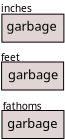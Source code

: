 <?xml version="1.0" encoding="UTF-8"?>
<dia:diagram xmlns:dia="http://www.lysator.liu.se/~alla/dia/">
  <dia:layer name="Background" visible="true" connectable="true" active="true">
    <dia:object type="Standard - Box" version="0" id="O0">
      <dia:attribute name="obj_pos">
        <dia:point val="12.45,2.412"/>
      </dia:attribute>
      <dia:attribute name="obj_bb">
        <dia:rectangle val="12.44,2.402;15.56,3.822"/>
      </dia:attribute>
      <dia:attribute name="elem_corner">
        <dia:point val="12.45,2.412"/>
      </dia:attribute>
      <dia:attribute name="elem_width">
        <dia:real val="3.1"/>
      </dia:attribute>
      <dia:attribute name="elem_height">
        <dia:real val="1.4"/>
      </dia:attribute>
      <dia:attribute name="border_width">
        <dia:real val="0.02"/>
      </dia:attribute>
      <dia:attribute name="inner_color">
        <dia:color val="#e0d4d4ff"/>
      </dia:attribute>
      <dia:attribute name="show_background">
        <dia:boolean val="true"/>
      </dia:attribute>
    </dia:object>
    <dia:object type="Standard - Text" version="1" id="O1">
      <dia:attribute name="obj_pos">
        <dia:point val="12.405,2.3"/>
      </dia:attribute>
      <dia:attribute name="obj_bb">
        <dia:rectangle val="12.405,1.828;14.047,2.42"/>
      </dia:attribute>
      <dia:attribute name="text">
        <dia:composite type="text">
          <dia:attribute name="string">
            <dia:string>#inches#</dia:string>
          </dia:attribute>
          <dia:attribute name="font">
            <dia:font family="sans" style="0" name="Helvetica"/>
          </dia:attribute>
          <dia:attribute name="height">
            <dia:real val="0.635"/>
          </dia:attribute>
          <dia:attribute name="pos">
            <dia:point val="12.405,2.3"/>
          </dia:attribute>
          <dia:attribute name="color">
            <dia:color val="#000000ff"/>
          </dia:attribute>
          <dia:attribute name="alignment">
            <dia:enum val="0"/>
          </dia:attribute>
        </dia:composite>
      </dia:attribute>
      <dia:attribute name="valign">
        <dia:enum val="3"/>
      </dia:attribute>
    </dia:object>
    <dia:object type="Standard - Text" version="1" id="O2">
      <dia:attribute name="obj_pos">
        <dia:point val="12.683,3.245"/>
      </dia:attribute>
      <dia:attribute name="obj_bb">
        <dia:rectangle val="12.683,2.651;15.338,3.396"/>
      </dia:attribute>
      <dia:attribute name="text">
        <dia:composite type="text">
          <dia:attribute name="string">
            <dia:string>#garbage#</dia:string>
          </dia:attribute>
          <dia:attribute name="font">
            <dia:font family="sans" style="0" name="Helvetica"/>
          </dia:attribute>
          <dia:attribute name="height">
            <dia:real val="0.8"/>
          </dia:attribute>
          <dia:attribute name="pos">
            <dia:point val="12.683,3.245"/>
          </dia:attribute>
          <dia:attribute name="color">
            <dia:color val="#000000ff"/>
          </dia:attribute>
          <dia:attribute name="alignment">
            <dia:enum val="0"/>
          </dia:attribute>
        </dia:composite>
      </dia:attribute>
      <dia:attribute name="valign">
        <dia:enum val="3"/>
      </dia:attribute>
    </dia:object>
    <dia:object type="Standard - Box" version="0" id="O3">
      <dia:attribute name="obj_pos">
        <dia:point val="12.452,7.23"/>
      </dia:attribute>
      <dia:attribute name="obj_bb">
        <dia:rectangle val="12.442,7.22;15.562,8.64"/>
      </dia:attribute>
      <dia:attribute name="elem_corner">
        <dia:point val="12.452,7.23"/>
      </dia:attribute>
      <dia:attribute name="elem_width">
        <dia:real val="3.1"/>
      </dia:attribute>
      <dia:attribute name="elem_height">
        <dia:real val="1.4"/>
      </dia:attribute>
      <dia:attribute name="border_width">
        <dia:real val="0.02"/>
      </dia:attribute>
      <dia:attribute name="inner_color">
        <dia:color val="#e0d4d4ff"/>
      </dia:attribute>
      <dia:attribute name="show_background">
        <dia:boolean val="true"/>
      </dia:attribute>
    </dia:object>
    <dia:object type="Standard - Box" version="0" id="O4">
      <dia:attribute name="obj_pos">
        <dia:point val="12.435,4.805"/>
      </dia:attribute>
      <dia:attribute name="obj_bb">
        <dia:rectangle val="12.425,4.795;15.545,6.215"/>
      </dia:attribute>
      <dia:attribute name="elem_corner">
        <dia:point val="12.435,4.805"/>
      </dia:attribute>
      <dia:attribute name="elem_width">
        <dia:real val="3.1"/>
      </dia:attribute>
      <dia:attribute name="elem_height">
        <dia:real val="1.4"/>
      </dia:attribute>
      <dia:attribute name="border_width">
        <dia:real val="0.02"/>
      </dia:attribute>
      <dia:attribute name="inner_color">
        <dia:color val="#e0d4d4ff"/>
      </dia:attribute>
      <dia:attribute name="show_background">
        <dia:boolean val="true"/>
      </dia:attribute>
    </dia:object>
    <dia:object type="Standard - Text" version="1" id="O5">
      <dia:attribute name="obj_pos">
        <dia:point val="12.408,4.75"/>
      </dia:attribute>
      <dia:attribute name="obj_bb">
        <dia:rectangle val="12.408,4.264;13.428,4.899"/>
      </dia:attribute>
      <dia:attribute name="text">
        <dia:composite type="text">
          <dia:attribute name="string">
            <dia:string>#feet#</dia:string>
          </dia:attribute>
          <dia:attribute name="font">
            <dia:font family="sans" style="0" name="Helvetica"/>
          </dia:attribute>
          <dia:attribute name="height">
            <dia:real val="0.635"/>
          </dia:attribute>
          <dia:attribute name="pos">
            <dia:point val="12.408,4.75"/>
          </dia:attribute>
          <dia:attribute name="color">
            <dia:color val="#000000ff"/>
          </dia:attribute>
          <dia:attribute name="alignment">
            <dia:enum val="0"/>
          </dia:attribute>
        </dia:composite>
      </dia:attribute>
      <dia:attribute name="valign">
        <dia:enum val="3"/>
      </dia:attribute>
    </dia:object>
    <dia:object type="Standard - Text" version="1" id="O6">
      <dia:attribute name="obj_pos">
        <dia:point val="12.495,7.187"/>
      </dia:attribute>
      <dia:attribute name="obj_bb">
        <dia:rectangle val="12.495,6.7;14.595,7.336"/>
      </dia:attribute>
      <dia:attribute name="text">
        <dia:composite type="text">
          <dia:attribute name="string">
            <dia:string>#fathoms#</dia:string>
          </dia:attribute>
          <dia:attribute name="font">
            <dia:font family="sans" style="0" name="Helvetica"/>
          </dia:attribute>
          <dia:attribute name="height">
            <dia:real val="0.635"/>
          </dia:attribute>
          <dia:attribute name="pos">
            <dia:point val="12.495,7.187"/>
          </dia:attribute>
          <dia:attribute name="color">
            <dia:color val="#000000ff"/>
          </dia:attribute>
          <dia:attribute name="alignment">
            <dia:enum val="0"/>
          </dia:attribute>
        </dia:composite>
      </dia:attribute>
      <dia:attribute name="valign">
        <dia:enum val="3"/>
      </dia:attribute>
    </dia:object>
    <dia:object type="Standard - Text" version="1" id="O7">
      <dia:attribute name="obj_pos">
        <dia:point val="12.752,5.663"/>
      </dia:attribute>
      <dia:attribute name="obj_bb">
        <dia:rectangle val="12.752,5.069;15.407,5.814"/>
      </dia:attribute>
      <dia:attribute name="text">
        <dia:composite type="text">
          <dia:attribute name="string">
            <dia:string>#garbage#</dia:string>
          </dia:attribute>
          <dia:attribute name="font">
            <dia:font family="sans" style="0" name="Helvetica"/>
          </dia:attribute>
          <dia:attribute name="height">
            <dia:real val="0.8"/>
          </dia:attribute>
          <dia:attribute name="pos">
            <dia:point val="12.752,5.663"/>
          </dia:attribute>
          <dia:attribute name="color">
            <dia:color val="#000000ff"/>
          </dia:attribute>
          <dia:attribute name="alignment">
            <dia:enum val="0"/>
          </dia:attribute>
        </dia:composite>
      </dia:attribute>
      <dia:attribute name="valign">
        <dia:enum val="3"/>
      </dia:attribute>
    </dia:object>
    <dia:object type="Standard - Text" version="1" id="O8">
      <dia:attribute name="obj_pos">
        <dia:point val="12.718,8.105"/>
      </dia:attribute>
      <dia:attribute name="obj_bb">
        <dia:rectangle val="12.718,7.511;15.373,8.256"/>
      </dia:attribute>
      <dia:attribute name="text">
        <dia:composite type="text">
          <dia:attribute name="string">
            <dia:string>#garbage#</dia:string>
          </dia:attribute>
          <dia:attribute name="font">
            <dia:font family="sans" style="0" name="Helvetica"/>
          </dia:attribute>
          <dia:attribute name="height">
            <dia:real val="0.8"/>
          </dia:attribute>
          <dia:attribute name="pos">
            <dia:point val="12.718,8.105"/>
          </dia:attribute>
          <dia:attribute name="color">
            <dia:color val="#000000ff"/>
          </dia:attribute>
          <dia:attribute name="alignment">
            <dia:enum val="0"/>
          </dia:attribute>
        </dia:composite>
      </dia:attribute>
      <dia:attribute name="valign">
        <dia:enum val="3"/>
      </dia:attribute>
    </dia:object>
  </dia:layer>
</dia:diagram>
